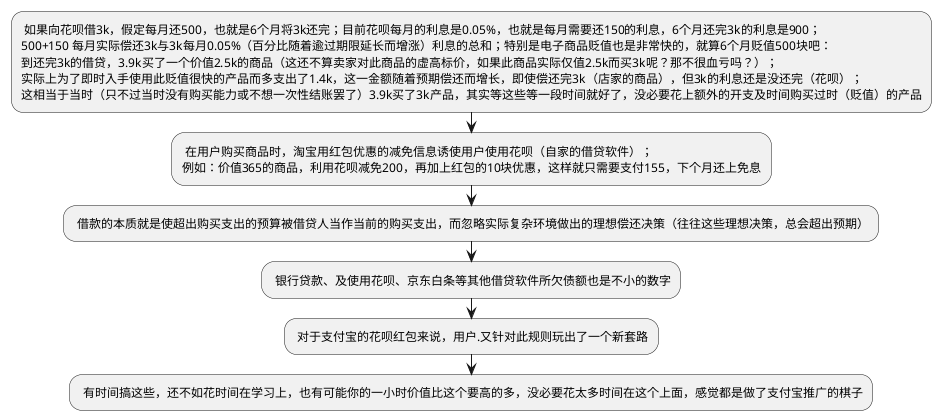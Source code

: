 @startuml
: 如果向花呗借3k，假定每月还500，也就是6个月将3k还完；目前花呗每月的利息是0.05%，也就是每月需要还150的利息，6个月还完3k的利息是900；
500+150 每月实际偿还3k与3k每月0.05%（百分比随着逾过期限延长而增涨）利息的总和；特别是电子商品贬值也是非常快的，就算6个月贬值500块吧：
到还完3k的借贷，3.9k买了一个价值2.5k的商品（这还不算卖家对此商品的虚高标价，如果此商品实际仅值2.5k而买3k呢？那不很血亏吗？）；
实际上为了即时入手使用此贬值很快的产品而多支出了1.4k，这一金额随着预期偿还而增长，即使偿还完3k（店家的商品），但3k的利息还是没还完（花呗）；
这相当于当时（只不过当时没有购买能力或不想一次性结账罢了）3.9k买了3k产品，其实等这些等一段时间就好了，没必要花上额外的开支及时间购买过时（贬值）的产品;
: 在用户购买商品时，淘宝用红包优惠的减免信息诱使用户使用花呗（自家的借贷软件）；
例如：价值365的商品，利用花呗减免200，再加上红包的10块优惠，这样就只需要支付155，下个月还上免息;
: 借款的本质就是使超出购买支出的预算被借贷人当作当前的购买支出，而忽略实际复杂环境做出的理想偿还决策（往往这些理想决策，总会超出预期）;
: 银行贷款、及使用花呗、京东白条等其他借贷软件所欠债额也是不小的数字;
: 对于支付宝的花呗红包来说，用户.又针对此规则玩出了一个新套路;
: 有时间搞这些，还不如花时间在学习上，也有可能你的一小时价值比这个要高的多，没必要花太多时间在这个上面，感觉都是做了支付宝推广的棋子;
@enduml


' 找出用户（大众）沉迷花呗的原因

' 阿里的一系列策略都是用积分兑换钱再拉人聚集用户群吗

' 目前花呗每月的利息是0.05%，也就是每月需要还150的利息，无形中每月是要交上650，6个

' 借款的本质就是使超出购买支出的预算被借贷人当作当前的购买支出，而忽略实际复杂环境做出的理想偿还决策（往往这些理想决策，总会超出预期）


' 1-99 以推荐拉人的扫描方式让对方付款消费（也可转帐到自己再通过对方的邀请二维码转账给对方即双方都获得各自的随机金额），就获得了1-99元不等的金额
